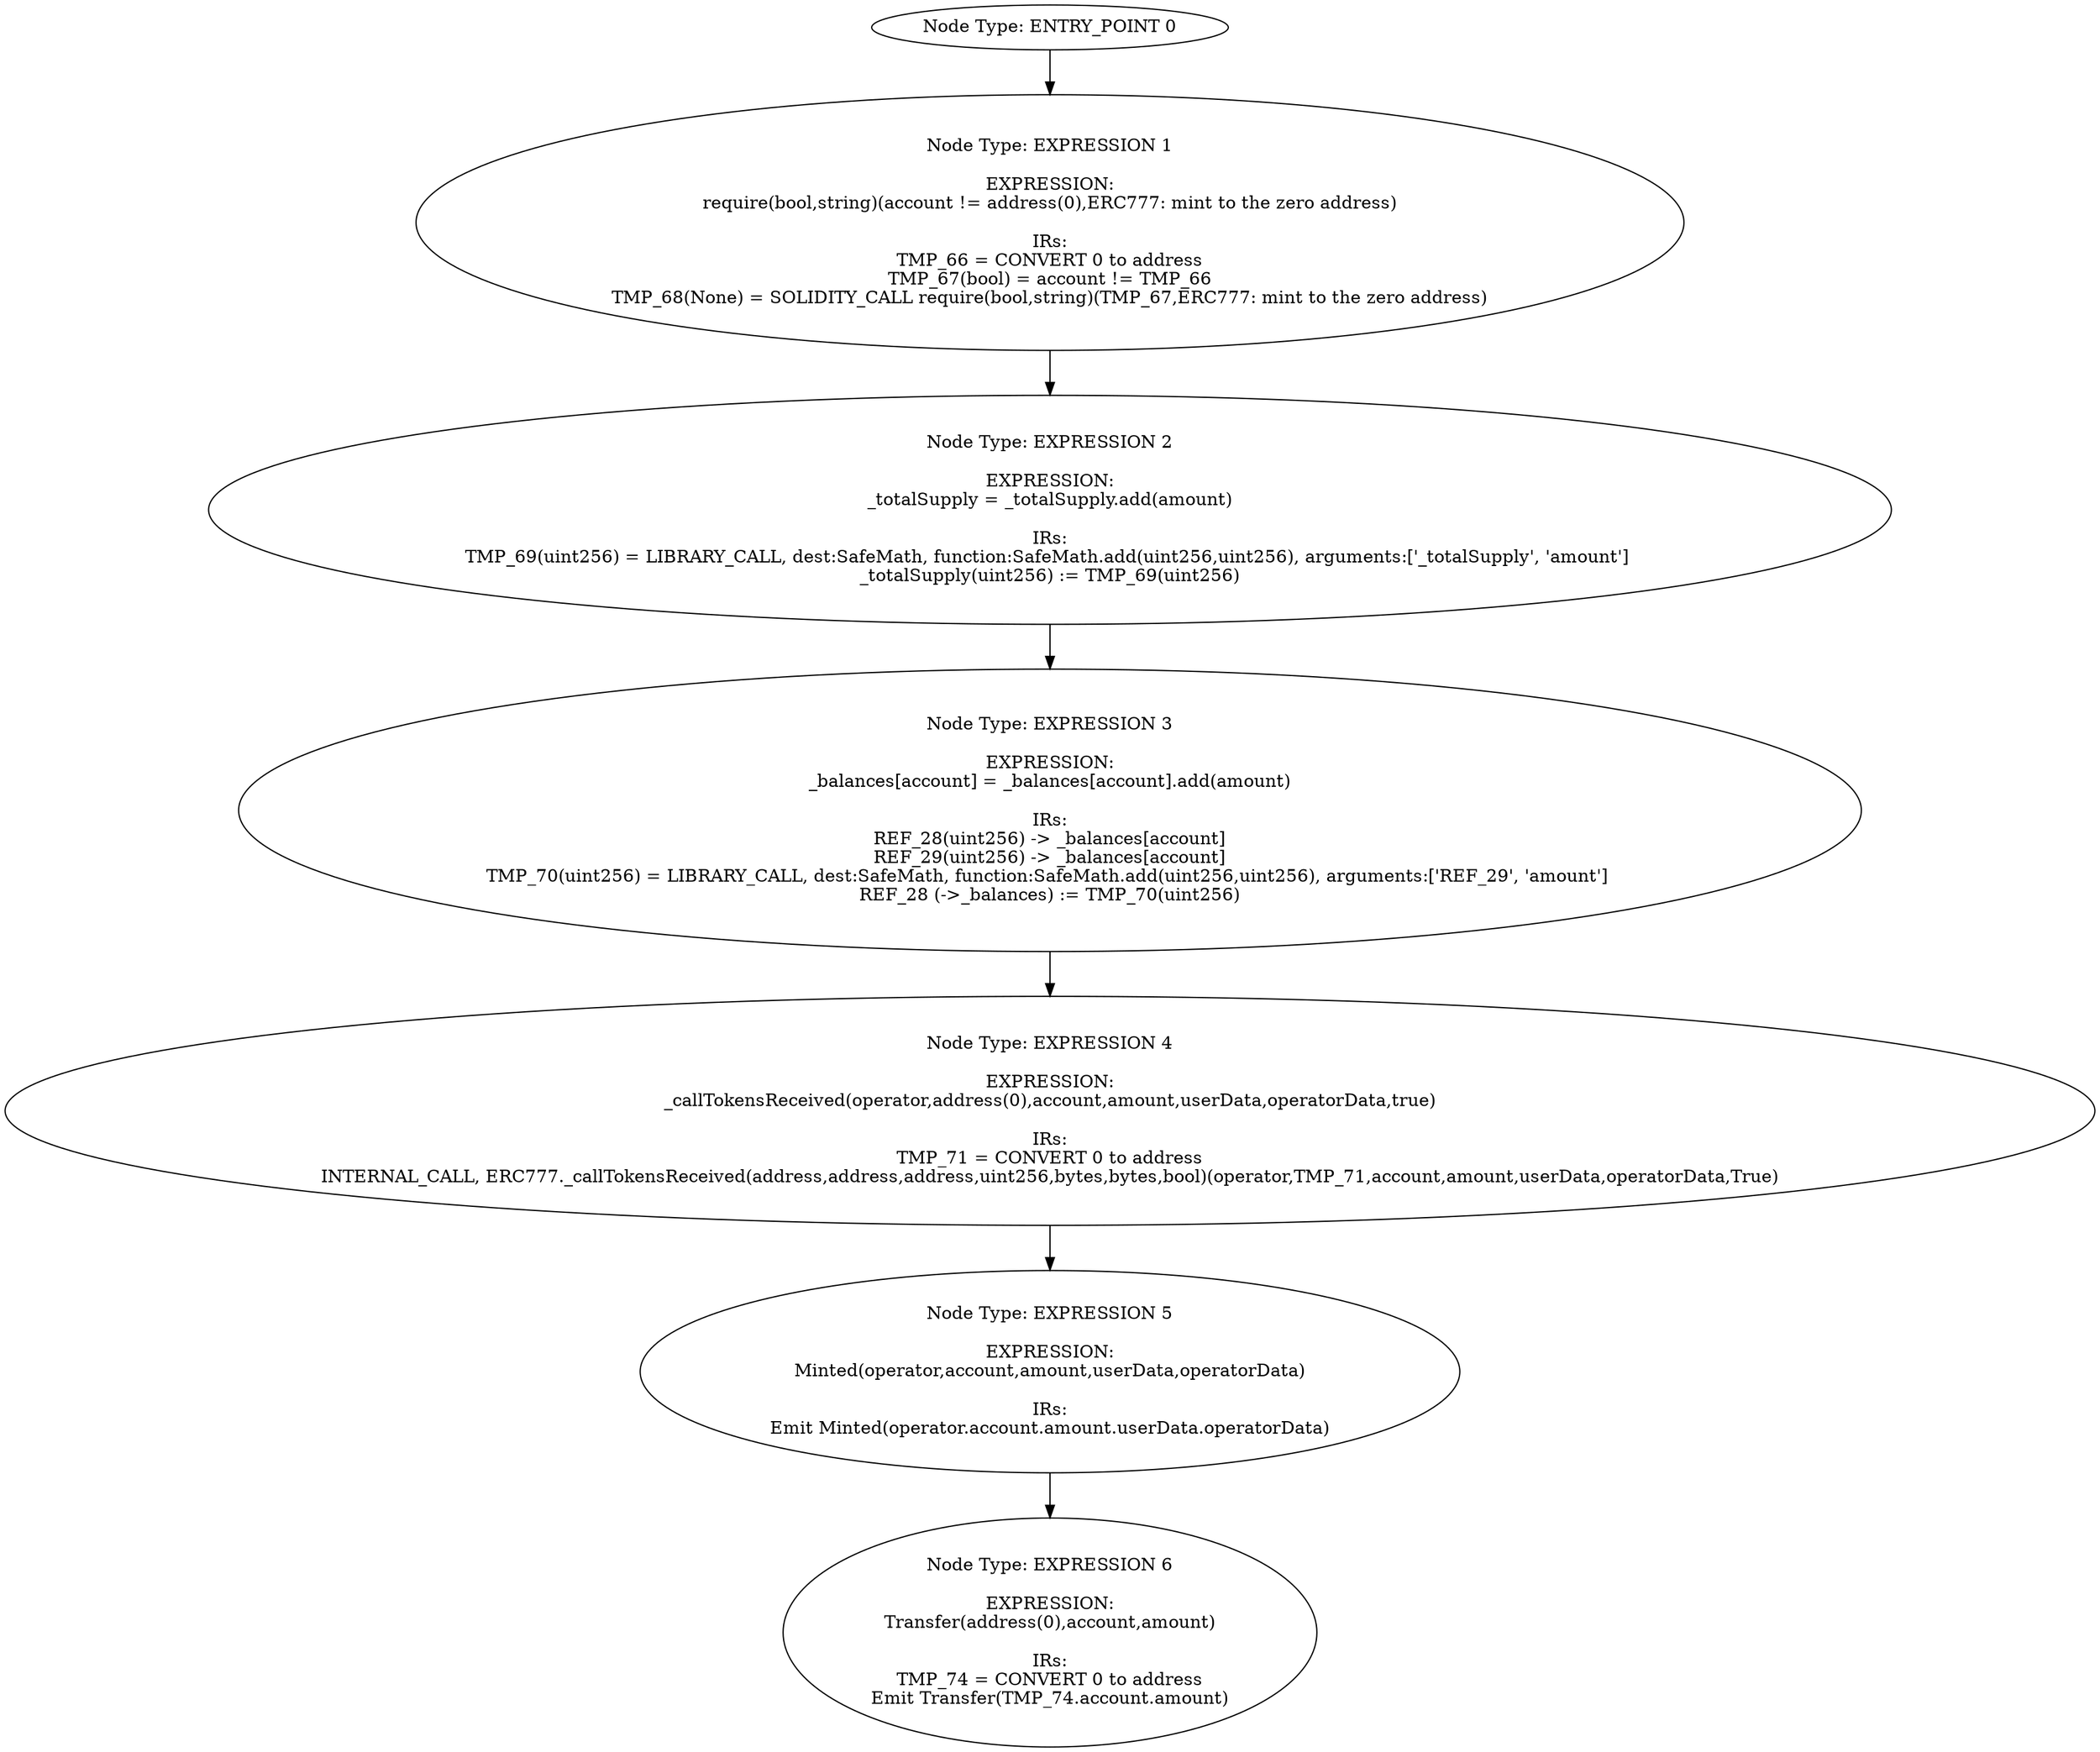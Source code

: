 digraph{
0[label="Node Type: ENTRY_POINT 0
"];
0->1;
1[label="Node Type: EXPRESSION 1

EXPRESSION:
require(bool,string)(account != address(0),ERC777: mint to the zero address)

IRs:
TMP_66 = CONVERT 0 to address
TMP_67(bool) = account != TMP_66
TMP_68(None) = SOLIDITY_CALL require(bool,string)(TMP_67,ERC777: mint to the zero address)"];
1->2;
2[label="Node Type: EXPRESSION 2

EXPRESSION:
_totalSupply = _totalSupply.add(amount)

IRs:
TMP_69(uint256) = LIBRARY_CALL, dest:SafeMath, function:SafeMath.add(uint256,uint256), arguments:['_totalSupply', 'amount'] 
_totalSupply(uint256) := TMP_69(uint256)"];
2->3;
3[label="Node Type: EXPRESSION 3

EXPRESSION:
_balances[account] = _balances[account].add(amount)

IRs:
REF_28(uint256) -> _balances[account]
REF_29(uint256) -> _balances[account]
TMP_70(uint256) = LIBRARY_CALL, dest:SafeMath, function:SafeMath.add(uint256,uint256), arguments:['REF_29', 'amount'] 
REF_28 (->_balances) := TMP_70(uint256)"];
3->4;
4[label="Node Type: EXPRESSION 4

EXPRESSION:
_callTokensReceived(operator,address(0),account,amount,userData,operatorData,true)

IRs:
TMP_71 = CONVERT 0 to address
INTERNAL_CALL, ERC777._callTokensReceived(address,address,address,uint256,bytes,bytes,bool)(operator,TMP_71,account,amount,userData,operatorData,True)"];
4->5;
5[label="Node Type: EXPRESSION 5

EXPRESSION:
Minted(operator,account,amount,userData,operatorData)

IRs:
Emit Minted(operator.account.amount.userData.operatorData)"];
5->6;
6[label="Node Type: EXPRESSION 6

EXPRESSION:
Transfer(address(0),account,amount)

IRs:
TMP_74 = CONVERT 0 to address
Emit Transfer(TMP_74.account.amount)"];
}
